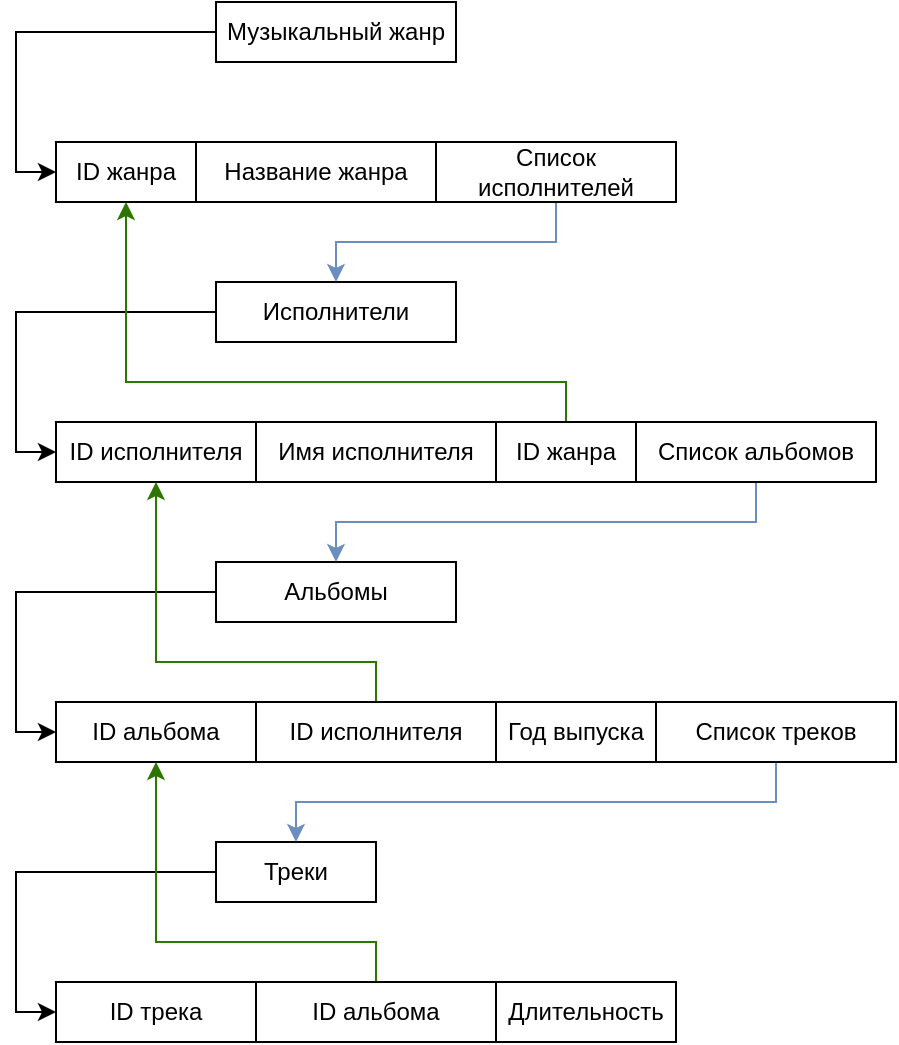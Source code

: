 <mxfile version="24.3.1" type="device">
  <diagram name="Страница — 1" id="lue5_StuoyJOfcnPu34V">
    <mxGraphModel dx="1105" dy="569" grid="1" gridSize="10" guides="1" tooltips="1" connect="1" arrows="1" fold="1" page="1" pageScale="1" pageWidth="827" pageHeight="1169" math="0" shadow="0">
      <root>
        <mxCell id="0" />
        <mxCell id="1" parent="0" />
        <mxCell id="VMsKzSHPn3IFW-tLMVId-31" style="edgeStyle=orthogonalEdgeStyle;rounded=0;orthogonalLoop=1;jettySize=auto;html=1;exitX=0;exitY=0.5;exitDx=0;exitDy=0;entryX=0;entryY=0.5;entryDx=0;entryDy=0;" edge="1" parent="1" source="VMsKzSHPn3IFW-tLMVId-3" target="VMsKzSHPn3IFW-tLMVId-12">
          <mxGeometry relative="1" as="geometry" />
        </mxCell>
        <mxCell id="VMsKzSHPn3IFW-tLMVId-3" value="Музыкальный жанр" style="rounded=0;whiteSpace=wrap;html=1;" vertex="1" parent="1">
          <mxGeometry x="160" y="10" width="120" height="30" as="geometry" />
        </mxCell>
        <mxCell id="VMsKzSHPn3IFW-tLMVId-12" value="ID жанра" style="rounded=0;whiteSpace=wrap;html=1;" vertex="1" parent="1">
          <mxGeometry x="80" y="80" width="70" height="30" as="geometry" />
        </mxCell>
        <mxCell id="VMsKzSHPn3IFW-tLMVId-13" value="Название жанра" style="rounded=0;whiteSpace=wrap;html=1;" vertex="1" parent="1">
          <mxGeometry x="150" y="80" width="120" height="30" as="geometry" />
        </mxCell>
        <mxCell id="VMsKzSHPn3IFW-tLMVId-32" style="edgeStyle=orthogonalEdgeStyle;rounded=0;orthogonalLoop=1;jettySize=auto;html=1;exitX=0;exitY=0.5;exitDx=0;exitDy=0;entryX=0;entryY=0.5;entryDx=0;entryDy=0;" edge="1" parent="1" source="VMsKzSHPn3IFW-tLMVId-14" target="VMsKzSHPn3IFW-tLMVId-17">
          <mxGeometry relative="1" as="geometry" />
        </mxCell>
        <mxCell id="VMsKzSHPn3IFW-tLMVId-14" value="Исполнители" style="rounded=0;whiteSpace=wrap;html=1;" vertex="1" parent="1">
          <mxGeometry x="160" y="150" width="120" height="30" as="geometry" />
        </mxCell>
        <mxCell id="VMsKzSHPn3IFW-tLMVId-42" style="edgeStyle=orthogonalEdgeStyle;rounded=0;orthogonalLoop=1;jettySize=auto;html=1;exitX=0.5;exitY=0;exitDx=0;exitDy=0;entryX=0.5;entryY=1;entryDx=0;entryDy=0;fillColor=#60a917;strokeColor=#2D7600;" edge="1" parent="1" source="VMsKzSHPn3IFW-tLMVId-15" target="VMsKzSHPn3IFW-tLMVId-12">
          <mxGeometry relative="1" as="geometry">
            <Array as="points">
              <mxPoint x="335" y="200" />
              <mxPoint x="115" y="200" />
            </Array>
          </mxGeometry>
        </mxCell>
        <mxCell id="VMsKzSHPn3IFW-tLMVId-15" value="ID жанра" style="rounded=0;whiteSpace=wrap;html=1;" vertex="1" parent="1">
          <mxGeometry x="300" y="220" width="70" height="30" as="geometry" />
        </mxCell>
        <mxCell id="VMsKzSHPn3IFW-tLMVId-16" value="Имя исполнителя" style="rounded=0;whiteSpace=wrap;html=1;" vertex="1" parent="1">
          <mxGeometry x="180" y="220" width="120" height="30" as="geometry" />
        </mxCell>
        <mxCell id="VMsKzSHPn3IFW-tLMVId-17" value="ID исполнителя" style="rounded=0;whiteSpace=wrap;html=1;" vertex="1" parent="1">
          <mxGeometry x="80" y="220" width="100" height="30" as="geometry" />
        </mxCell>
        <mxCell id="VMsKzSHPn3IFW-tLMVId-33" style="edgeStyle=orthogonalEdgeStyle;rounded=0;orthogonalLoop=1;jettySize=auto;html=1;exitX=0;exitY=0.5;exitDx=0;exitDy=0;entryX=0;entryY=0.5;entryDx=0;entryDy=0;" edge="1" parent="1" source="VMsKzSHPn3IFW-tLMVId-18" target="VMsKzSHPn3IFW-tLMVId-21">
          <mxGeometry relative="1" as="geometry" />
        </mxCell>
        <mxCell id="VMsKzSHPn3IFW-tLMVId-18" value="Альбомы" style="rounded=0;whiteSpace=wrap;html=1;" vertex="1" parent="1">
          <mxGeometry x="160" y="290" width="120" height="30" as="geometry" />
        </mxCell>
        <mxCell id="VMsKzSHPn3IFW-tLMVId-19" value="Год выпуска" style="rounded=0;whiteSpace=wrap;html=1;" vertex="1" parent="1">
          <mxGeometry x="300" y="360" width="80" height="30" as="geometry" />
        </mxCell>
        <mxCell id="VMsKzSHPn3IFW-tLMVId-38" style="edgeStyle=orthogonalEdgeStyle;rounded=0;orthogonalLoop=1;jettySize=auto;html=1;exitX=0.5;exitY=0;exitDx=0;exitDy=0;entryX=0.5;entryY=1;entryDx=0;entryDy=0;fillColor=#60a917;strokeColor=#2D7600;" edge="1" parent="1" source="VMsKzSHPn3IFW-tLMVId-20" target="VMsKzSHPn3IFW-tLMVId-17">
          <mxGeometry relative="1" as="geometry">
            <Array as="points">
              <mxPoint x="240" y="340" />
              <mxPoint x="130" y="340" />
            </Array>
          </mxGeometry>
        </mxCell>
        <mxCell id="VMsKzSHPn3IFW-tLMVId-20" value="ID исполнителя" style="rounded=0;whiteSpace=wrap;html=1;" vertex="1" parent="1">
          <mxGeometry x="180" y="360" width="120" height="30" as="geometry" />
        </mxCell>
        <mxCell id="VMsKzSHPn3IFW-tLMVId-21" value="ID альбома" style="rounded=0;whiteSpace=wrap;html=1;" vertex="1" parent="1">
          <mxGeometry x="80" y="360" width="100" height="30" as="geometry" />
        </mxCell>
        <mxCell id="VMsKzSHPn3IFW-tLMVId-34" style="edgeStyle=orthogonalEdgeStyle;rounded=0;orthogonalLoop=1;jettySize=auto;html=1;exitX=0;exitY=0.5;exitDx=0;exitDy=0;entryX=0;entryY=0.5;entryDx=0;entryDy=0;" edge="1" parent="1" source="VMsKzSHPn3IFW-tLMVId-22" target="VMsKzSHPn3IFW-tLMVId-25">
          <mxGeometry relative="1" as="geometry">
            <mxPoint x="30" y="530" as="targetPoint" />
          </mxGeometry>
        </mxCell>
        <mxCell id="VMsKzSHPn3IFW-tLMVId-22" value="Треки" style="rounded=0;whiteSpace=wrap;html=1;" vertex="1" parent="1">
          <mxGeometry x="160" y="430" width="80" height="30" as="geometry" />
        </mxCell>
        <mxCell id="VMsKzSHPn3IFW-tLMVId-23" value="Длительность" style="rounded=0;whiteSpace=wrap;html=1;" vertex="1" parent="1">
          <mxGeometry x="300" y="500" width="90" height="30" as="geometry" />
        </mxCell>
        <mxCell id="VMsKzSHPn3IFW-tLMVId-43" style="edgeStyle=orthogonalEdgeStyle;rounded=0;orthogonalLoop=1;jettySize=auto;html=1;exitX=0.5;exitY=0;exitDx=0;exitDy=0;entryX=0.5;entryY=1;entryDx=0;entryDy=0;fillColor=#60a917;strokeColor=#2D7600;" edge="1" parent="1" source="VMsKzSHPn3IFW-tLMVId-24" target="VMsKzSHPn3IFW-tLMVId-21">
          <mxGeometry relative="1" as="geometry">
            <Array as="points">
              <mxPoint x="240" y="480" />
              <mxPoint x="130" y="480" />
            </Array>
          </mxGeometry>
        </mxCell>
        <mxCell id="VMsKzSHPn3IFW-tLMVId-24" value="ID альбома" style="rounded=0;whiteSpace=wrap;html=1;" vertex="1" parent="1">
          <mxGeometry x="180" y="500" width="120" height="30" as="geometry" />
        </mxCell>
        <mxCell id="VMsKzSHPn3IFW-tLMVId-25" value="ID трека" style="rounded=0;whiteSpace=wrap;html=1;" vertex="1" parent="1">
          <mxGeometry x="80" y="500" width="100" height="30" as="geometry" />
        </mxCell>
        <mxCell id="VMsKzSHPn3IFW-tLMVId-35" style="edgeStyle=orthogonalEdgeStyle;rounded=0;orthogonalLoop=1;jettySize=auto;html=1;exitX=0.5;exitY=1;exitDx=0;exitDy=0;entryX=0.5;entryY=0;entryDx=0;entryDy=0;fillColor=#dae8fc;strokeColor=#6c8ebf;" edge="1" parent="1" source="VMsKzSHPn3IFW-tLMVId-26" target="VMsKzSHPn3IFW-tLMVId-14">
          <mxGeometry relative="1" as="geometry" />
        </mxCell>
        <mxCell id="VMsKzSHPn3IFW-tLMVId-26" value="Список исполнителей" style="rounded=0;whiteSpace=wrap;html=1;" vertex="1" parent="1">
          <mxGeometry x="270" y="80" width="120" height="30" as="geometry" />
        </mxCell>
        <mxCell id="VMsKzSHPn3IFW-tLMVId-36" style="edgeStyle=orthogonalEdgeStyle;rounded=0;orthogonalLoop=1;jettySize=auto;html=1;exitX=0.5;exitY=1;exitDx=0;exitDy=0;entryX=0.5;entryY=0;entryDx=0;entryDy=0;fillColor=#dae8fc;strokeColor=#6c8ebf;" edge="1" parent="1" source="VMsKzSHPn3IFW-tLMVId-27" target="VMsKzSHPn3IFW-tLMVId-18">
          <mxGeometry relative="1" as="geometry" />
        </mxCell>
        <mxCell id="VMsKzSHPn3IFW-tLMVId-27" value="Список альбомов" style="rounded=0;whiteSpace=wrap;html=1;" vertex="1" parent="1">
          <mxGeometry x="370" y="220" width="120" height="30" as="geometry" />
        </mxCell>
        <mxCell id="VMsKzSHPn3IFW-tLMVId-37" style="edgeStyle=orthogonalEdgeStyle;rounded=0;orthogonalLoop=1;jettySize=auto;html=1;exitX=0.5;exitY=1;exitDx=0;exitDy=0;entryX=0.5;entryY=0;entryDx=0;entryDy=0;fillColor=#dae8fc;strokeColor=#6c8ebf;" edge="1" parent="1" source="VMsKzSHPn3IFW-tLMVId-28" target="VMsKzSHPn3IFW-tLMVId-22">
          <mxGeometry relative="1" as="geometry" />
        </mxCell>
        <mxCell id="VMsKzSHPn3IFW-tLMVId-28" value="Список треков" style="rounded=0;whiteSpace=wrap;html=1;" vertex="1" parent="1">
          <mxGeometry x="380" y="360" width="120" height="30" as="geometry" />
        </mxCell>
      </root>
    </mxGraphModel>
  </diagram>
</mxfile>
